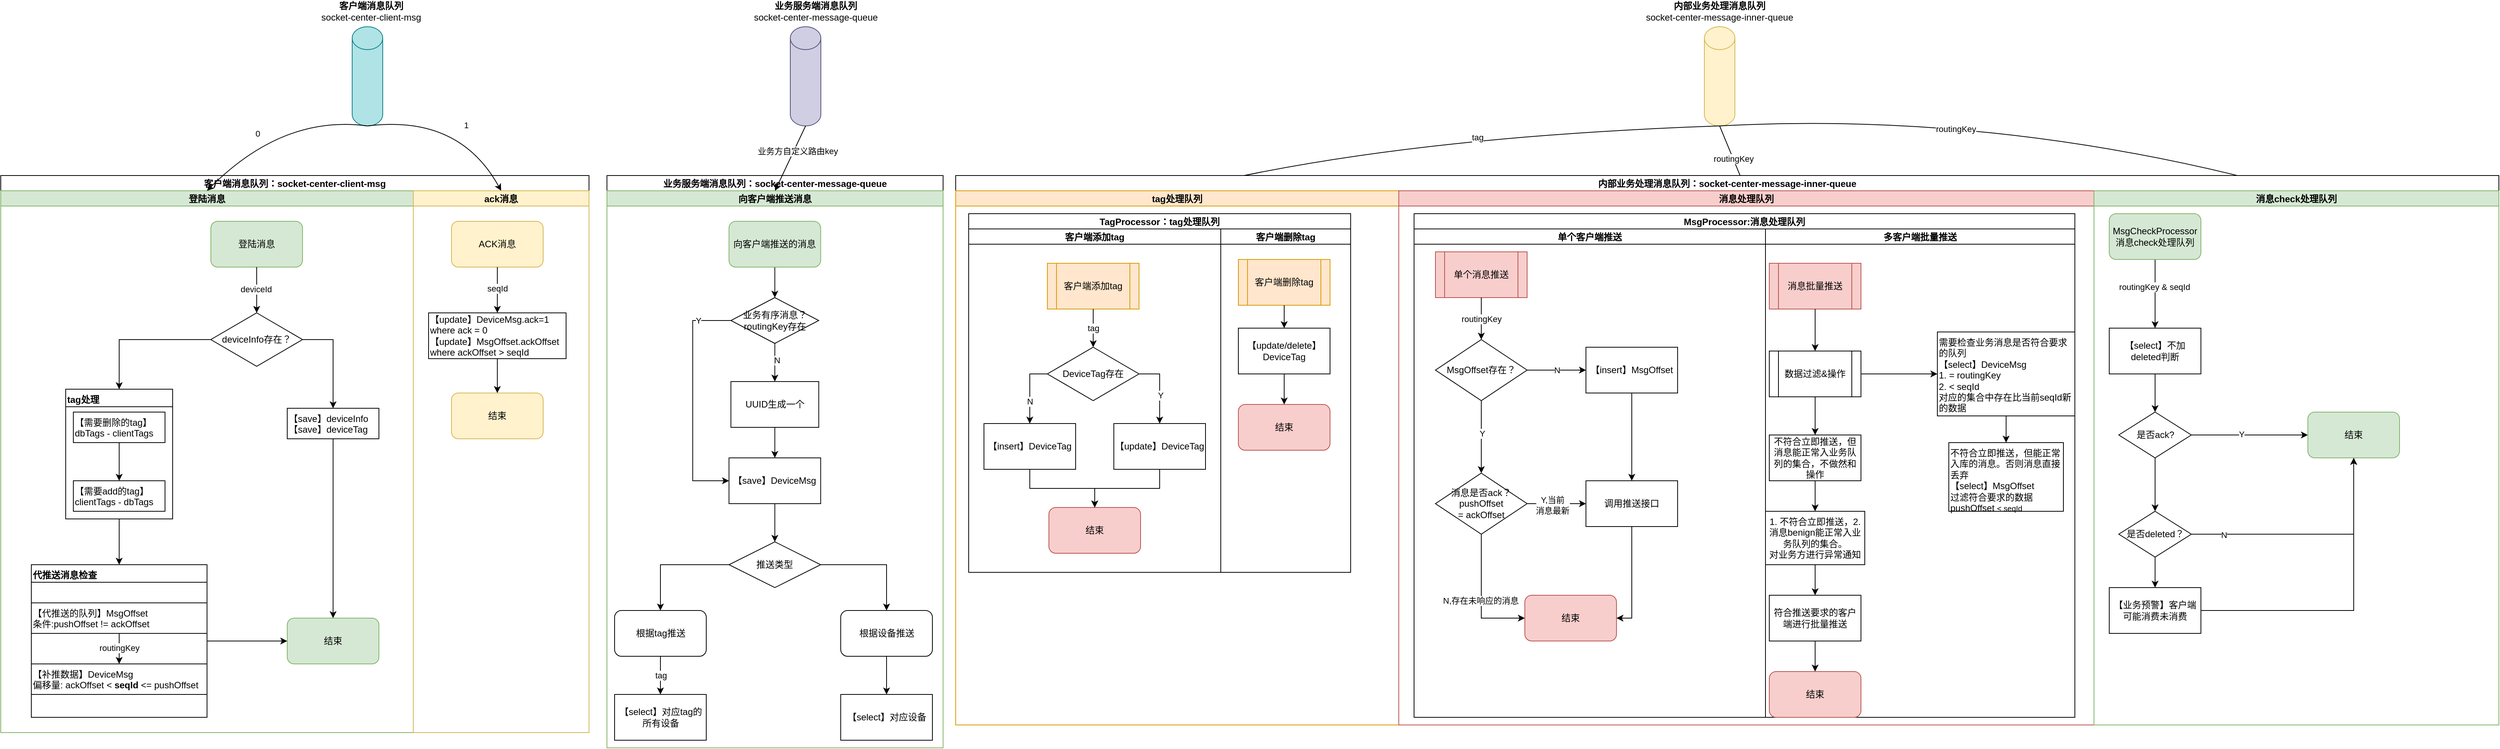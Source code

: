 <mxfile version="14.7.8" type="github">
  <diagram id="7w6xEFenMqmiEfSMvMpZ" name="第 1 页">
    <mxGraphModel dx="2404" dy="938" grid="1" gridSize="10" guides="1" tooltips="1" connect="1" arrows="1" fold="1" page="1" pageScale="1" pageWidth="827" pageHeight="1169" math="0" shadow="0">
      <root>
        <mxCell id="0" />
        <mxCell id="1" parent="0" />
        <mxCell id="EohFfbry857YQSvMEl9U-1" value="" style="shape=cylinder3;whiteSpace=wrap;html=1;boundedLbl=1;backgroundOutline=1;size=15;fillColor=#b0e3e6;strokeColor=#0e8088;" vertex="1" parent="1">
          <mxGeometry x="-360" y="60" width="40" height="130" as="geometry" />
        </mxCell>
        <mxCell id="EohFfbry857YQSvMEl9U-2" value="&lt;b&gt;客户端消息队列&lt;/b&gt;&lt;br&gt;socket-center-client-msg" style="text;html=1;strokeColor=none;fillColor=none;align=center;verticalAlign=middle;whiteSpace=wrap;rounded=0;" vertex="1" parent="1">
          <mxGeometry x="-410" y="30" width="150" height="20" as="geometry" />
        </mxCell>
        <mxCell id="EohFfbry857YQSvMEl9U-3" value="" style="shape=cylinder3;whiteSpace=wrap;html=1;boundedLbl=1;backgroundOutline=1;size=15;fillColor=#d0cee2;strokeColor=#56517e;" vertex="1" parent="1">
          <mxGeometry x="213.5" y="60" width="40" height="130" as="geometry" />
        </mxCell>
        <mxCell id="EohFfbry857YQSvMEl9U-4" value="&lt;b&gt;业务服务端消息队列&lt;/b&gt;&lt;br&gt;socket-center-message-queue" style="text;html=1;strokeColor=none;fillColor=none;align=center;verticalAlign=middle;whiteSpace=wrap;rounded=0;" vertex="1" parent="1">
          <mxGeometry x="163.5" y="30" width="166" height="20" as="geometry" />
        </mxCell>
        <mxCell id="EohFfbry857YQSvMEl9U-5" value="" style="shape=cylinder3;whiteSpace=wrap;html=1;boundedLbl=1;backgroundOutline=1;size=15;fillColor=#fff2cc;strokeColor=#d6b656;" vertex="1" parent="1">
          <mxGeometry x="1410" y="60" width="40" height="130" as="geometry" />
        </mxCell>
        <mxCell id="EohFfbry857YQSvMEl9U-6" value="&lt;b&gt;内部业务处理消息队列&lt;/b&gt;&lt;br&gt;socket-center-message-inner-queue" style="text;html=1;strokeColor=none;fillColor=none;align=center;verticalAlign=middle;whiteSpace=wrap;rounded=0;" vertex="1" parent="1">
          <mxGeometry x="1330" y="30" width="200" height="20" as="geometry" />
        </mxCell>
        <mxCell id="EohFfbry857YQSvMEl9U-13" value="客户端消息队列：socket-center-client-msg" style="swimlane;childLayout=stackLayout;resizeParent=1;resizeParentMax=0;startSize=20;" vertex="1" parent="1">
          <mxGeometry x="-820" y="255" width="770" height="730" as="geometry" />
        </mxCell>
        <mxCell id="EohFfbry857YQSvMEl9U-14" value="登陆消息" style="swimlane;startSize=20;fillColor=#d5e8d4;strokeColor=#82b366;" vertex="1" parent="EohFfbry857YQSvMEl9U-13">
          <mxGeometry y="20" width="540" height="710" as="geometry">
            <mxRectangle y="20" width="30" height="850" as="alternateBounds" />
          </mxGeometry>
        </mxCell>
        <mxCell id="EohFfbry857YQSvMEl9U-7" value="登陆消息" style="rounded=1;whiteSpace=wrap;html=1;fillColor=#d5e8d4;strokeColor=#82b366;" vertex="1" parent="EohFfbry857YQSvMEl9U-14">
          <mxGeometry x="275" y="40" width="120" height="60" as="geometry" />
        </mxCell>
        <mxCell id="EohFfbry857YQSvMEl9U-23" value="deviceInfo存在？" style="rhombus;whiteSpace=wrap;html=1;" vertex="1" parent="EohFfbry857YQSvMEl9U-14">
          <mxGeometry x="275" y="160" width="120" height="70" as="geometry" />
        </mxCell>
        <mxCell id="EohFfbry857YQSvMEl9U-24" style="edgeStyle=orthogonalEdgeStyle;rounded=0;orthogonalLoop=1;jettySize=auto;html=1;" edge="1" parent="EohFfbry857YQSvMEl9U-14" source="EohFfbry857YQSvMEl9U-7" target="EohFfbry857YQSvMEl9U-23">
          <mxGeometry relative="1" as="geometry" />
        </mxCell>
        <mxCell id="EohFfbry857YQSvMEl9U-25" value="deviceId" style="edgeLabel;html=1;align=center;verticalAlign=middle;resizable=0;points=[];" vertex="1" connectable="0" parent="EohFfbry857YQSvMEl9U-24">
          <mxGeometry x="-0.033" y="-1" relative="1" as="geometry">
            <mxPoint as="offset" />
          </mxGeometry>
        </mxCell>
        <mxCell id="EohFfbry857YQSvMEl9U-27" value="&lt;div style=&quot;&quot;&gt;&lt;span&gt;【save】deviceInfo&lt;/span&gt;&lt;/div&gt;&lt;span&gt;&lt;div style=&quot;&quot;&gt;&lt;span&gt;【save】deviceTag&lt;/span&gt;&lt;/div&gt;&lt;/span&gt;" style="rounded=0;whiteSpace=wrap;html=1;verticalAlign=top;align=left;" vertex="1" parent="EohFfbry857YQSvMEl9U-14">
          <mxGeometry x="375" y="285" width="120" height="40" as="geometry" />
        </mxCell>
        <mxCell id="EohFfbry857YQSvMEl9U-28" style="edgeStyle=orthogonalEdgeStyle;rounded=0;orthogonalLoop=1;jettySize=auto;html=1;exitX=1;exitY=0.5;exitDx=0;exitDy=0;" edge="1" parent="EohFfbry857YQSvMEl9U-14" source="EohFfbry857YQSvMEl9U-23" target="EohFfbry857YQSvMEl9U-27">
          <mxGeometry relative="1" as="geometry" />
        </mxCell>
        <mxCell id="EohFfbry857YQSvMEl9U-34" value="tag处理" style="swimlane;align=left;verticalAlign=top;" vertex="1" parent="EohFfbry857YQSvMEl9U-14">
          <mxGeometry x="85" y="260" width="140" height="170" as="geometry">
            <mxRectangle x="-980" y="640" width="70" height="23" as="alternateBounds" />
          </mxGeometry>
        </mxCell>
        <mxCell id="EohFfbry857YQSvMEl9U-29" value="【需要删除的tag】dbTags - clientTags" style="rounded=0;whiteSpace=wrap;html=1;align=left;verticalAlign=top;" vertex="1" parent="EohFfbry857YQSvMEl9U-34">
          <mxGeometry x="10" y="30" width="120" height="40" as="geometry" />
        </mxCell>
        <mxCell id="EohFfbry857YQSvMEl9U-30" value="【需要add的tag】clientTags - dbTags" style="rounded=0;whiteSpace=wrap;html=1;align=left;verticalAlign=top;" vertex="1" parent="EohFfbry857YQSvMEl9U-34">
          <mxGeometry x="10" y="120" width="120" height="40" as="geometry" />
        </mxCell>
        <mxCell id="EohFfbry857YQSvMEl9U-33" style="edgeStyle=orthogonalEdgeStyle;rounded=0;orthogonalLoop=1;jettySize=auto;html=1;" edge="1" parent="EohFfbry857YQSvMEl9U-34" source="EohFfbry857YQSvMEl9U-29" target="EohFfbry857YQSvMEl9U-30">
          <mxGeometry relative="1" as="geometry" />
        </mxCell>
        <mxCell id="EohFfbry857YQSvMEl9U-35" style="edgeStyle=orthogonalEdgeStyle;rounded=0;orthogonalLoop=1;jettySize=auto;html=1;entryX=0.5;entryY=0;entryDx=0;entryDy=0;exitX=0;exitY=0.5;exitDx=0;exitDy=0;" edge="1" parent="EohFfbry857YQSvMEl9U-14" source="EohFfbry857YQSvMEl9U-23" target="EohFfbry857YQSvMEl9U-34">
          <mxGeometry relative="1" as="geometry" />
        </mxCell>
        <mxCell id="EohFfbry857YQSvMEl9U-36" value="代推送消息检查" style="swimlane;align=left;verticalAlign=top;" vertex="1" parent="EohFfbry857YQSvMEl9U-14">
          <mxGeometry x="40" y="490" width="230" height="200" as="geometry" />
        </mxCell>
        <mxCell id="EohFfbry857YQSvMEl9U-39" style="edgeStyle=orthogonalEdgeStyle;rounded=0;orthogonalLoop=1;jettySize=auto;html=1;" edge="1" parent="EohFfbry857YQSvMEl9U-36" source="EohFfbry857YQSvMEl9U-37" target="EohFfbry857YQSvMEl9U-38">
          <mxGeometry relative="1" as="geometry" />
        </mxCell>
        <mxCell id="EohFfbry857YQSvMEl9U-45" value="routingKey" style="edgeLabel;html=1;align=center;verticalAlign=middle;resizable=0;points=[];" vertex="1" connectable="0" parent="EohFfbry857YQSvMEl9U-39">
          <mxGeometry x="-0.05" relative="1" as="geometry">
            <mxPoint as="offset" />
          </mxGeometry>
        </mxCell>
        <mxCell id="EohFfbry857YQSvMEl9U-37" value="【代推送的队列】MsgOffset&lt;br&gt;条件:pushOffset !=&amp;nbsp;ackOffset" style="rounded=0;whiteSpace=wrap;html=1;align=left;verticalAlign=top;" vertex="1" parent="EohFfbry857YQSvMEl9U-36">
          <mxGeometry y="50" width="230" height="40" as="geometry" />
        </mxCell>
        <mxCell id="EohFfbry857YQSvMEl9U-38" value="【补推数据】DeviceMsg&lt;br&gt;偏移量: ackOffset &amp;lt; &lt;b&gt;seqId&lt;/b&gt; &amp;lt;= pushOffset" style="rounded=0;whiteSpace=wrap;html=1;align=left;verticalAlign=top;" vertex="1" parent="EohFfbry857YQSvMEl9U-36">
          <mxGeometry y="130" width="230" height="40" as="geometry" />
        </mxCell>
        <mxCell id="EohFfbry857YQSvMEl9U-47" style="edgeStyle=orthogonalEdgeStyle;rounded=0;orthogonalLoop=1;jettySize=auto;html=1;" edge="1" parent="EohFfbry857YQSvMEl9U-14" source="EohFfbry857YQSvMEl9U-34" target="EohFfbry857YQSvMEl9U-36">
          <mxGeometry relative="1" as="geometry" />
        </mxCell>
        <mxCell id="EohFfbry857YQSvMEl9U-41" value="结束" style="rounded=1;whiteSpace=wrap;html=1;align=center;verticalAlign=middle;fillColor=#d5e8d4;strokeColor=#82b366;" vertex="1" parent="EohFfbry857YQSvMEl9U-14">
          <mxGeometry x="375" y="560" width="120" height="60" as="geometry" />
        </mxCell>
        <mxCell id="EohFfbry857YQSvMEl9U-42" style="edgeStyle=orthogonalEdgeStyle;rounded=0;orthogonalLoop=1;jettySize=auto;html=1;entryX=0;entryY=0.5;entryDx=0;entryDy=0;" edge="1" parent="EohFfbry857YQSvMEl9U-14" source="EohFfbry857YQSvMEl9U-36" target="EohFfbry857YQSvMEl9U-41">
          <mxGeometry relative="1" as="geometry" />
        </mxCell>
        <mxCell id="EohFfbry857YQSvMEl9U-43" style="edgeStyle=orthogonalEdgeStyle;rounded=0;orthogonalLoop=1;jettySize=auto;html=1;" edge="1" parent="EohFfbry857YQSvMEl9U-14" source="EohFfbry857YQSvMEl9U-27" target="EohFfbry857YQSvMEl9U-41">
          <mxGeometry relative="1" as="geometry" />
        </mxCell>
        <mxCell id="EohFfbry857YQSvMEl9U-15" value="ack消息" style="swimlane;startSize=20;fillColor=#fff2cc;strokeColor=#d6b656;" vertex="1" parent="EohFfbry857YQSvMEl9U-13">
          <mxGeometry x="540" y="20" width="230" height="710" as="geometry">
            <mxRectangle x="540" y="20" width="30" height="850" as="alternateBounds" />
          </mxGeometry>
        </mxCell>
        <mxCell id="EohFfbry857YQSvMEl9U-8" value="ACK消息" style="rounded=1;whiteSpace=wrap;html=1;fillColor=#fff2cc;strokeColor=#d6b656;" vertex="1" parent="EohFfbry857YQSvMEl9U-15">
          <mxGeometry x="50" y="40" width="120" height="60" as="geometry" />
        </mxCell>
        <mxCell id="EohFfbry857YQSvMEl9U-48" value="【update】DeviceMsg.ack=1 where ack = 0&lt;br&gt;【update】MsgOffset.ackOffset where ackOffset &amp;gt; seqId" style="rounded=0;whiteSpace=wrap;html=1;align=left;verticalAlign=middle;" vertex="1" parent="EohFfbry857YQSvMEl9U-15">
          <mxGeometry x="20" y="160" width="180" height="60" as="geometry" />
        </mxCell>
        <mxCell id="EohFfbry857YQSvMEl9U-49" style="edgeStyle=orthogonalEdgeStyle;rounded=0;orthogonalLoop=1;jettySize=auto;html=1;" edge="1" parent="EohFfbry857YQSvMEl9U-15" source="EohFfbry857YQSvMEl9U-8" target="EohFfbry857YQSvMEl9U-48">
          <mxGeometry relative="1" as="geometry" />
        </mxCell>
        <mxCell id="EohFfbry857YQSvMEl9U-50" value="seqId" style="edgeLabel;html=1;align=center;verticalAlign=middle;resizable=0;points=[];" vertex="1" connectable="0" parent="EohFfbry857YQSvMEl9U-49">
          <mxGeometry x="-0.067" relative="1" as="geometry">
            <mxPoint as="offset" />
          </mxGeometry>
        </mxCell>
        <mxCell id="EohFfbry857YQSvMEl9U-51" value="结束" style="rounded=1;whiteSpace=wrap;html=1;align=center;verticalAlign=middle;fillColor=#fff2cc;strokeColor=#d6b656;" vertex="1" parent="EohFfbry857YQSvMEl9U-15">
          <mxGeometry x="50" y="265" width="120" height="60" as="geometry" />
        </mxCell>
        <mxCell id="EohFfbry857YQSvMEl9U-52" style="edgeStyle=orthogonalEdgeStyle;rounded=0;orthogonalLoop=1;jettySize=auto;html=1;" edge="1" parent="EohFfbry857YQSvMEl9U-15" source="EohFfbry857YQSvMEl9U-48" target="EohFfbry857YQSvMEl9U-51">
          <mxGeometry relative="1" as="geometry" />
        </mxCell>
        <mxCell id="EohFfbry857YQSvMEl9U-18" value="" style="curved=1;endArrow=classic;html=1;exitX=0.5;exitY=1;exitDx=0;exitDy=0;exitPerimeter=0;entryX=0.5;entryY=0;entryDx=0;entryDy=0;" edge="1" parent="1" source="EohFfbry857YQSvMEl9U-1" target="EohFfbry857YQSvMEl9U-14">
          <mxGeometry width="50" height="50" relative="1" as="geometry">
            <mxPoint x="-465" y="175" as="sourcePoint" />
            <mxPoint x="-425" y="185" as="targetPoint" />
            <Array as="points">
              <mxPoint x="-450" y="175" />
            </Array>
          </mxGeometry>
        </mxCell>
        <mxCell id="EohFfbry857YQSvMEl9U-20" value="0" style="edgeLabel;html=1;align=center;verticalAlign=middle;resizable=0;points=[];" vertex="1" connectable="0" parent="EohFfbry857YQSvMEl9U-18">
          <mxGeometry x="0.207" y="-7" relative="1" as="geometry">
            <mxPoint as="offset" />
          </mxGeometry>
        </mxCell>
        <mxCell id="EohFfbry857YQSvMEl9U-19" value="" style="curved=1;endArrow=classic;html=1;exitX=0.5;exitY=1;exitDx=0;exitDy=0;exitPerimeter=0;entryX=0.5;entryY=0;entryDx=0;entryDy=0;" edge="1" parent="1" source="EohFfbry857YQSvMEl9U-1" target="EohFfbry857YQSvMEl9U-15">
          <mxGeometry width="50" height="50" relative="1" as="geometry">
            <mxPoint x="-130" y="115" as="sourcePoint" />
            <mxPoint x="-135" y="175" as="targetPoint" />
            <Array as="points">
              <mxPoint x="-220" y="175" />
            </Array>
          </mxGeometry>
        </mxCell>
        <mxCell id="EohFfbry857YQSvMEl9U-21" value="1" style="edgeLabel;html=1;align=center;verticalAlign=middle;resizable=0;points=[];" vertex="1" connectable="0" parent="EohFfbry857YQSvMEl9U-19">
          <mxGeometry x="0.169" y="1" relative="1" as="geometry">
            <mxPoint as="offset" />
          </mxGeometry>
        </mxCell>
        <mxCell id="EohFfbry857YQSvMEl9U-60" value="业务服务端消息队列：socket-center-message-queue" style="swimlane;childLayout=stackLayout;resizeParent=1;resizeParentMax=0;startSize=20;align=center;verticalAlign=middle;" vertex="1" parent="1">
          <mxGeometry x="-26.5" y="255" width="440" height="750" as="geometry" />
        </mxCell>
        <mxCell id="EohFfbry857YQSvMEl9U-61" value="向客户端推送消息" style="swimlane;startSize=20;fillColor=#d5e8d4;strokeColor=#82b366;" vertex="1" parent="EohFfbry857YQSvMEl9U-60">
          <mxGeometry y="20" width="440" height="730" as="geometry">
            <mxRectangle y="20" width="30" height="460" as="alternateBounds" />
          </mxGeometry>
        </mxCell>
        <mxCell id="EohFfbry857YQSvMEl9U-67" style="edgeStyle=orthogonalEdgeStyle;rounded=0;orthogonalLoop=1;jettySize=auto;html=1;" edge="1" parent="EohFfbry857YQSvMEl9U-61" source="EohFfbry857YQSvMEl9U-9" target="EohFfbry857YQSvMEl9U-66">
          <mxGeometry relative="1" as="geometry" />
        </mxCell>
        <mxCell id="EohFfbry857YQSvMEl9U-9" value="向客户端推送的消息" style="rounded=1;whiteSpace=wrap;html=1;fillColor=#d5e8d4;strokeColor=#82b366;" vertex="1" parent="EohFfbry857YQSvMEl9U-61">
          <mxGeometry x="159.75" y="40" width="120" height="60" as="geometry" />
        </mxCell>
        <mxCell id="EohFfbry857YQSvMEl9U-142" style="edgeStyle=orthogonalEdgeStyle;rounded=0;orthogonalLoop=1;jettySize=auto;html=1;" edge="1" parent="EohFfbry857YQSvMEl9U-61" source="EohFfbry857YQSvMEl9U-66" target="EohFfbry857YQSvMEl9U-72">
          <mxGeometry relative="1" as="geometry" />
        </mxCell>
        <mxCell id="EohFfbry857YQSvMEl9U-143" value="N" style="edgeLabel;html=1;align=center;verticalAlign=middle;resizable=0;points=[];" vertex="1" connectable="0" parent="EohFfbry857YQSvMEl9U-142">
          <mxGeometry x="-0.111" y="2" relative="1" as="geometry">
            <mxPoint as="offset" />
          </mxGeometry>
        </mxCell>
        <mxCell id="EohFfbry857YQSvMEl9U-66" value="业务有序消息？&lt;br&gt;routingKey存在" style="rhombus;whiteSpace=wrap;html=1;align=center;verticalAlign=middle;" vertex="1" parent="EohFfbry857YQSvMEl9U-61">
          <mxGeometry x="162.25" y="140" width="115" height="60" as="geometry" />
        </mxCell>
        <mxCell id="EohFfbry857YQSvMEl9U-76" style="edgeStyle=orthogonalEdgeStyle;rounded=0;orthogonalLoop=1;jettySize=auto;html=1;entryX=0.5;entryY=0;entryDx=0;entryDy=0;" edge="1" parent="EohFfbry857YQSvMEl9U-61" source="EohFfbry857YQSvMEl9U-72" target="EohFfbry857YQSvMEl9U-75">
          <mxGeometry relative="1" as="geometry" />
        </mxCell>
        <mxCell id="EohFfbry857YQSvMEl9U-72" value="UUID生成一个" style="rounded=0;whiteSpace=wrap;html=1;align=center;verticalAlign=middle;" vertex="1" parent="EohFfbry857YQSvMEl9U-61">
          <mxGeometry x="162.25" y="250" width="115" height="60" as="geometry" />
        </mxCell>
        <mxCell id="EohFfbry857YQSvMEl9U-75" value="【save】DeviceMsg" style="rounded=0;whiteSpace=wrap;html=1;align=center;verticalAlign=middle;" vertex="1" parent="EohFfbry857YQSvMEl9U-61">
          <mxGeometry x="159.75" y="350" width="120" height="60" as="geometry" />
        </mxCell>
        <mxCell id="EohFfbry857YQSvMEl9U-190" style="edgeStyle=orthogonalEdgeStyle;rounded=0;orthogonalLoop=1;jettySize=auto;html=1;" edge="1" parent="EohFfbry857YQSvMEl9U-61" source="EohFfbry857YQSvMEl9U-140" target="EohFfbry857YQSvMEl9U-144">
          <mxGeometry relative="1" as="geometry" />
        </mxCell>
        <mxCell id="EohFfbry857YQSvMEl9U-191" style="edgeStyle=orthogonalEdgeStyle;rounded=0;orthogonalLoop=1;jettySize=auto;html=1;" edge="1" parent="EohFfbry857YQSvMEl9U-61" source="EohFfbry857YQSvMEl9U-140" target="EohFfbry857YQSvMEl9U-145">
          <mxGeometry relative="1" as="geometry" />
        </mxCell>
        <mxCell id="EohFfbry857YQSvMEl9U-140" value="推送类型" style="rhombus;whiteSpace=wrap;html=1;rounded=0;" vertex="1" parent="EohFfbry857YQSvMEl9U-61">
          <mxGeometry x="159.75" y="460" width="120" height="60" as="geometry" />
        </mxCell>
        <mxCell id="EohFfbry857YQSvMEl9U-141" value="" style="edgeStyle=orthogonalEdgeStyle;rounded=0;orthogonalLoop=1;jettySize=auto;html=1;" edge="1" parent="EohFfbry857YQSvMEl9U-61" source="EohFfbry857YQSvMEl9U-75" target="EohFfbry857YQSvMEl9U-140">
          <mxGeometry relative="1" as="geometry" />
        </mxCell>
        <mxCell id="EohFfbry857YQSvMEl9U-77" style="edgeStyle=orthogonalEdgeStyle;rounded=0;orthogonalLoop=1;jettySize=auto;html=1;exitX=0;exitY=0.5;exitDx=0;exitDy=0;entryX=0;entryY=0.5;entryDx=0;entryDy=0;" edge="1" parent="EohFfbry857YQSvMEl9U-61" source="EohFfbry857YQSvMEl9U-66" target="EohFfbry857YQSvMEl9U-75">
          <mxGeometry relative="1" as="geometry">
            <mxPoint x="152.25" y="270" as="targetPoint" />
            <Array as="points">
              <mxPoint x="112.25" y="170" />
              <mxPoint x="112.25" y="380" />
            </Array>
          </mxGeometry>
        </mxCell>
        <mxCell id="EohFfbry857YQSvMEl9U-78" value="Y" style="edgeLabel;html=1;align=center;verticalAlign=middle;resizable=0;points=[];" vertex="1" connectable="0" parent="EohFfbry857YQSvMEl9U-77">
          <mxGeometry x="-0.718" relative="1" as="geometry">
            <mxPoint as="offset" />
          </mxGeometry>
        </mxCell>
        <mxCell id="EohFfbry857YQSvMEl9U-157" value="tag" style="edgeStyle=orthogonalEdgeStyle;rounded=0;orthogonalLoop=1;jettySize=auto;html=1;" edge="1" parent="EohFfbry857YQSvMEl9U-61" source="EohFfbry857YQSvMEl9U-144" target="EohFfbry857YQSvMEl9U-156">
          <mxGeometry relative="1" as="geometry" />
        </mxCell>
        <mxCell id="EohFfbry857YQSvMEl9U-144" value="根据tag推送" style="rounded=1;whiteSpace=wrap;html=1;align=center;verticalAlign=middle;" vertex="1" parent="EohFfbry857YQSvMEl9U-61">
          <mxGeometry x="10" y="550" width="120" height="60" as="geometry" />
        </mxCell>
        <mxCell id="EohFfbry857YQSvMEl9U-159" style="edgeStyle=orthogonalEdgeStyle;rounded=0;orthogonalLoop=1;jettySize=auto;html=1;" edge="1" parent="EohFfbry857YQSvMEl9U-61" source="EohFfbry857YQSvMEl9U-145" target="EohFfbry857YQSvMEl9U-158">
          <mxGeometry relative="1" as="geometry" />
        </mxCell>
        <mxCell id="EohFfbry857YQSvMEl9U-145" value="根据设备推送" style="rounded=1;whiteSpace=wrap;html=1;align=center;verticalAlign=middle;" vertex="1" parent="EohFfbry857YQSvMEl9U-61">
          <mxGeometry x="306" y="550" width="120" height="60" as="geometry" />
        </mxCell>
        <mxCell id="EohFfbry857YQSvMEl9U-156" value="【select】对应tag的所有设备" style="rounded=0;whiteSpace=wrap;html=1;align=center;verticalAlign=middle;" vertex="1" parent="EohFfbry857YQSvMEl9U-61">
          <mxGeometry x="10" y="660" width="120" height="60" as="geometry" />
        </mxCell>
        <mxCell id="EohFfbry857YQSvMEl9U-158" value="【select】对应设备" style="rounded=0;whiteSpace=wrap;html=1;align=center;verticalAlign=middle;" vertex="1" parent="EohFfbry857YQSvMEl9U-61">
          <mxGeometry x="306" y="660" width="120" height="60" as="geometry" />
        </mxCell>
        <mxCell id="EohFfbry857YQSvMEl9U-79" value="" style="curved=1;endArrow=classic;html=1;exitX=0.5;exitY=1;exitDx=0;exitDy=0;exitPerimeter=0;entryX=0.5;entryY=0;entryDx=0;entryDy=0;" edge="1" parent="1" source="EohFfbry857YQSvMEl9U-3" target="EohFfbry857YQSvMEl9U-61">
          <mxGeometry width="50" height="50" relative="1" as="geometry">
            <mxPoint x="193.5" y="215" as="sourcePoint" />
            <mxPoint x="93.5" y="315" as="targetPoint" />
            <Array as="points" />
          </mxGeometry>
        </mxCell>
        <mxCell id="EohFfbry857YQSvMEl9U-215" value="业务方自定义路由key" style="edgeLabel;html=1;align=center;verticalAlign=middle;resizable=0;points=[];" vertex="1" connectable="0" parent="EohFfbry857YQSvMEl9U-79">
          <mxGeometry x="-0.268" y="4" relative="1" as="geometry">
            <mxPoint as="offset" />
          </mxGeometry>
        </mxCell>
        <mxCell id="EohFfbry857YQSvMEl9U-209" value="" style="curved=1;endArrow=classic;html=1;exitX=0.5;exitY=1;exitDx=0;exitDy=0;exitPerimeter=0;entryX=0.5;entryY=0;entryDx=0;entryDy=0;" edge="1" parent="1" source="EohFfbry857YQSvMEl9U-5" target="EohFfbry857YQSvMEl9U-81">
          <mxGeometry width="50" height="50" relative="1" as="geometry">
            <mxPoint x="1050" y="385" as="sourcePoint" />
            <mxPoint x="930" y="405" as="targetPoint" />
            <Array as="points">
              <mxPoint x="1000" y="205" />
            </Array>
          </mxGeometry>
        </mxCell>
        <mxCell id="EohFfbry857YQSvMEl9U-235" value="tag" style="edgeLabel;html=1;align=center;verticalAlign=middle;resizable=0;points=[];" vertex="1" connectable="0" parent="EohFfbry857YQSvMEl9U-209">
          <mxGeometry x="-0.115" y="4" relative="1" as="geometry">
            <mxPoint as="offset" />
          </mxGeometry>
        </mxCell>
        <mxCell id="EohFfbry857YQSvMEl9U-211" value="&lt;span style=&quot;font-size: 11px&quot;&gt;routingKey&lt;/span&gt;" style="curved=1;endArrow=classic;html=1;entryX=0.5;entryY=0;entryDx=0;entryDy=0;exitX=0.5;exitY=1;exitDx=0;exitDy=0;exitPerimeter=0;" edge="1" parent="1" source="EohFfbry857YQSvMEl9U-5" target="EohFfbry857YQSvMEl9U-82">
          <mxGeometry width="50" height="50" relative="1" as="geometry">
            <mxPoint x="1530" y="315" as="sourcePoint" />
            <mxPoint x="1630" y="395" as="targetPoint" />
            <Array as="points" />
          </mxGeometry>
        </mxCell>
        <mxCell id="EohFfbry857YQSvMEl9U-213" value="" style="curved=1;endArrow=classic;html=1;exitX=0.5;exitY=1;exitDx=0;exitDy=0;exitPerimeter=0;entryX=0.5;entryY=0;entryDx=0;entryDy=0;" edge="1" parent="1" source="EohFfbry857YQSvMEl9U-5" target="EohFfbry857YQSvMEl9U-83">
          <mxGeometry width="50" height="50" relative="1" as="geometry">
            <mxPoint x="1540" y="325" as="sourcePoint" />
            <mxPoint x="2470" y="355" as="targetPoint" />
            <Array as="points">
              <mxPoint x="1800" y="170" />
            </Array>
          </mxGeometry>
        </mxCell>
        <mxCell id="EohFfbry857YQSvMEl9U-214" value="routingKey" style="edgeLabel;html=1;align=center;verticalAlign=middle;resizable=0;points=[];" vertex="1" connectable="0" parent="EohFfbry857YQSvMEl9U-213">
          <mxGeometry x="-0.2" y="-20" relative="1" as="geometry">
            <mxPoint as="offset" />
          </mxGeometry>
        </mxCell>
        <mxCell id="EohFfbry857YQSvMEl9U-80" value="内部业务处理消息队列：socket-center-message-inner-queue" style="swimlane;childLayout=stackLayout;resizeParent=1;resizeParentMax=0;startSize=20;align=center;verticalAlign=middle;" vertex="1" parent="1">
          <mxGeometry x="430" y="255" width="2020" height="720" as="geometry" />
        </mxCell>
        <mxCell id="EohFfbry857YQSvMEl9U-81" value="tag处理队列" style="swimlane;startSize=20;fillColor=#ffe6cc;strokeColor=#d79b00;" vertex="1" parent="EohFfbry857YQSvMEl9U-80">
          <mxGeometry y="20" width="580" height="700" as="geometry">
            <mxRectangle y="20" width="30" height="460" as="alternateBounds" />
          </mxGeometry>
        </mxCell>
        <mxCell id="EohFfbry857YQSvMEl9U-216" value="TagProcessor：tag处理队列" style="swimlane;childLayout=stackLayout;resizeParent=1;resizeParentMax=0;startSize=20;align=center;verticalAlign=middle;" vertex="1" parent="EohFfbry857YQSvMEl9U-81">
          <mxGeometry x="17" y="30" width="500" height="470" as="geometry" />
        </mxCell>
        <mxCell id="EohFfbry857YQSvMEl9U-217" value="客户端添加tag" style="swimlane;startSize=20;" vertex="1" parent="EohFfbry857YQSvMEl9U-216">
          <mxGeometry y="20" width="330" height="450" as="geometry" />
        </mxCell>
        <mxCell id="EohFfbry857YQSvMEl9U-164" value="&lt;span&gt;客户端添加tag&lt;/span&gt;" style="shape=process;whiteSpace=wrap;html=1;backgroundOutline=1;align=center;verticalAlign=middle;fillColor=#ffe6cc;strokeColor=#d79b00;" vertex="1" parent="EohFfbry857YQSvMEl9U-217">
          <mxGeometry x="103" y="45" width="120" height="60" as="geometry" />
        </mxCell>
        <mxCell id="EohFfbry857YQSvMEl9U-220" style="edgeStyle=orthogonalEdgeStyle;rounded=0;orthogonalLoop=1;jettySize=auto;html=1;entryX=0.5;entryY=0;entryDx=0;entryDy=0;exitX=0;exitY=0.5;exitDx=0;exitDy=0;" edge="1" parent="EohFfbry857YQSvMEl9U-217" source="EohFfbry857YQSvMEl9U-94" target="EohFfbry857YQSvMEl9U-97">
          <mxGeometry relative="1" as="geometry" />
        </mxCell>
        <mxCell id="EohFfbry857YQSvMEl9U-222" value="N" style="edgeLabel;html=1;align=center;verticalAlign=middle;resizable=0;points=[];" vertex="1" connectable="0" parent="EohFfbry857YQSvMEl9U-220">
          <mxGeometry x="0.341" relative="1" as="geometry">
            <mxPoint as="offset" />
          </mxGeometry>
        </mxCell>
        <mxCell id="EohFfbry857YQSvMEl9U-221" style="edgeStyle=orthogonalEdgeStyle;rounded=0;orthogonalLoop=1;jettySize=auto;html=1;exitX=1;exitY=0.5;exitDx=0;exitDy=0;" edge="1" parent="EohFfbry857YQSvMEl9U-217" source="EohFfbry857YQSvMEl9U-94" target="EohFfbry857YQSvMEl9U-99">
          <mxGeometry relative="1" as="geometry" />
        </mxCell>
        <mxCell id="EohFfbry857YQSvMEl9U-223" value="Y" style="edgeLabel;html=1;align=center;verticalAlign=middle;resizable=0;points=[];" vertex="1" connectable="0" parent="EohFfbry857YQSvMEl9U-221">
          <mxGeometry x="0.196" y="1" relative="1" as="geometry">
            <mxPoint as="offset" />
          </mxGeometry>
        </mxCell>
        <mxCell id="EohFfbry857YQSvMEl9U-94" value="DeviceTag存在" style="rhombus;whiteSpace=wrap;html=1;align=center;verticalAlign=middle;" vertex="1" parent="EohFfbry857YQSvMEl9U-217">
          <mxGeometry x="103" y="155" width="120" height="70" as="geometry" />
        </mxCell>
        <mxCell id="EohFfbry857YQSvMEl9U-167" value="tag" style="edgeStyle=orthogonalEdgeStyle;rounded=0;orthogonalLoop=1;jettySize=auto;html=1;" edge="1" parent="EohFfbry857YQSvMEl9U-217" source="EohFfbry857YQSvMEl9U-164" target="EohFfbry857YQSvMEl9U-94">
          <mxGeometry relative="1" as="geometry" />
        </mxCell>
        <mxCell id="EohFfbry857YQSvMEl9U-97" value="【insert】DeviceTag" style="rounded=0;whiteSpace=wrap;html=1;align=center;verticalAlign=middle;" vertex="1" parent="EohFfbry857YQSvMEl9U-217">
          <mxGeometry x="20" y="255" width="120" height="60" as="geometry" />
        </mxCell>
        <mxCell id="EohFfbry857YQSvMEl9U-99" value="【update】DeviceTag" style="rounded=0;whiteSpace=wrap;html=1;align=center;verticalAlign=middle;" vertex="1" parent="EohFfbry857YQSvMEl9U-217">
          <mxGeometry x="190" y="255" width="120" height="60" as="geometry" />
        </mxCell>
        <mxCell id="EohFfbry857YQSvMEl9U-116" value="结束" style="rounded=1;whiteSpace=wrap;html=1;align=center;verticalAlign=middle;fillColor=#f8cecc;strokeColor=#b85450;" vertex="1" parent="EohFfbry857YQSvMEl9U-217">
          <mxGeometry x="105" y="365" width="120" height="60" as="geometry" />
        </mxCell>
        <mxCell id="EohFfbry857YQSvMEl9U-117" style="edgeStyle=orthogonalEdgeStyle;rounded=0;orthogonalLoop=1;jettySize=auto;html=1;entryX=0.5;entryY=0;entryDx=0;entryDy=0;" edge="1" parent="EohFfbry857YQSvMEl9U-217" source="EohFfbry857YQSvMEl9U-99" target="EohFfbry857YQSvMEl9U-116">
          <mxGeometry relative="1" as="geometry" />
        </mxCell>
        <mxCell id="EohFfbry857YQSvMEl9U-122" style="edgeStyle=orthogonalEdgeStyle;rounded=0;orthogonalLoop=1;jettySize=auto;html=1;entryX=0.5;entryY=0;entryDx=0;entryDy=0;" edge="1" parent="EohFfbry857YQSvMEl9U-217" source="EohFfbry857YQSvMEl9U-97" target="EohFfbry857YQSvMEl9U-116">
          <mxGeometry relative="1" as="geometry" />
        </mxCell>
        <mxCell id="EohFfbry857YQSvMEl9U-218" value="客户端删除tag" style="swimlane;startSize=20;" vertex="1" parent="EohFfbry857YQSvMEl9U-216">
          <mxGeometry x="330" y="20" width="170" height="450" as="geometry" />
        </mxCell>
        <mxCell id="EohFfbry857YQSvMEl9U-89" value="【update/delete】DeviceTag" style="rounded=0;whiteSpace=wrap;html=1;align=center;verticalAlign=middle;" vertex="1" parent="EohFfbry857YQSvMEl9U-218">
          <mxGeometry x="23" y="130" width="120" height="60" as="geometry" />
        </mxCell>
        <mxCell id="EohFfbry857YQSvMEl9U-90" value="结束" style="rounded=1;whiteSpace=wrap;html=1;align=center;verticalAlign=middle;fillColor=#f8cecc;strokeColor=#b85450;" vertex="1" parent="EohFfbry857YQSvMEl9U-218">
          <mxGeometry x="23" y="230" width="120" height="60" as="geometry" />
        </mxCell>
        <mxCell id="EohFfbry857YQSvMEl9U-92" style="edgeStyle=orthogonalEdgeStyle;rounded=0;orthogonalLoop=1;jettySize=auto;html=1;" edge="1" parent="EohFfbry857YQSvMEl9U-218" source="EohFfbry857YQSvMEl9U-89" target="EohFfbry857YQSvMEl9U-90">
          <mxGeometry relative="1" as="geometry" />
        </mxCell>
        <mxCell id="EohFfbry857YQSvMEl9U-168" value="客户端删除tag" style="shape=process;whiteSpace=wrap;html=1;backgroundOutline=1;align=center;verticalAlign=middle;fillColor=#ffe6cc;strokeColor=#d79b00;" vertex="1" parent="EohFfbry857YQSvMEl9U-218">
          <mxGeometry x="23" y="40" width="120" height="60" as="geometry" />
        </mxCell>
        <mxCell id="EohFfbry857YQSvMEl9U-170" style="edgeStyle=orthogonalEdgeStyle;rounded=0;orthogonalLoop=1;jettySize=auto;html=1;entryX=0.5;entryY=0;entryDx=0;entryDy=0;" edge="1" parent="EohFfbry857YQSvMEl9U-218" source="EohFfbry857YQSvMEl9U-168" target="EohFfbry857YQSvMEl9U-89">
          <mxGeometry relative="1" as="geometry" />
        </mxCell>
        <mxCell id="EohFfbry857YQSvMEl9U-82" value="消息处理队列" style="swimlane;startSize=20;fillColor=#f8cecc;strokeColor=#b85450;" vertex="1" parent="EohFfbry857YQSvMEl9U-80">
          <mxGeometry x="580" y="20" width="910" height="700" as="geometry">
            <mxRectangle x="580" y="20" width="30" height="1249" as="alternateBounds" />
          </mxGeometry>
        </mxCell>
        <mxCell id="EohFfbry857YQSvMEl9U-224" value="MsgProcessor:消息处理队列" style="swimlane;childLayout=stackLayout;resizeParent=1;resizeParentMax=0;startSize=20;align=center;verticalAlign=middle;" vertex="1" parent="EohFfbry857YQSvMEl9U-82">
          <mxGeometry x="20" y="30" width="865" height="660" as="geometry" />
        </mxCell>
        <mxCell id="EohFfbry857YQSvMEl9U-225" value="单个客户端推送" style="swimlane;startSize=20;" vertex="1" parent="EohFfbry857YQSvMEl9U-224">
          <mxGeometry y="20" width="460" height="640" as="geometry">
            <mxRectangle y="20" width="30" height="640" as="alternateBounds" />
          </mxGeometry>
        </mxCell>
        <mxCell id="EohFfbry857YQSvMEl9U-160" value="&lt;span&gt;单个消息推送&lt;/span&gt;" style="shape=process;whiteSpace=wrap;html=1;backgroundOutline=1;align=center;verticalAlign=middle;fillColor=#f8cecc;strokeColor=#b85450;" vertex="1" parent="EohFfbry857YQSvMEl9U-225">
          <mxGeometry x="28" y="30" width="120" height="60" as="geometry" />
        </mxCell>
        <mxCell id="EohFfbry857YQSvMEl9U-231" value="N" style="edgeStyle=orthogonalEdgeStyle;rounded=0;orthogonalLoop=1;jettySize=auto;html=1;entryX=0;entryY=0.5;entryDx=0;entryDy=0;" edge="1" parent="EohFfbry857YQSvMEl9U-225" source="EohFfbry857YQSvMEl9U-125" target="EohFfbry857YQSvMEl9U-127">
          <mxGeometry relative="1" as="geometry" />
        </mxCell>
        <mxCell id="EohFfbry857YQSvMEl9U-125" value="&lt;span&gt;MsgOffset存在？&lt;/span&gt;" style="rhombus;whiteSpace=wrap;html=1;align=center;verticalAlign=middle;" vertex="1" parent="EohFfbry857YQSvMEl9U-225">
          <mxGeometry x="28" y="145" width="120" height="80" as="geometry" />
        </mxCell>
        <mxCell id="EohFfbry857YQSvMEl9U-163" value="routingKey" style="edgeStyle=orthogonalEdgeStyle;rounded=0;orthogonalLoop=1;jettySize=auto;html=1;entryX=0.5;entryY=0;entryDx=0;entryDy=0;" edge="1" parent="EohFfbry857YQSvMEl9U-225" source="EohFfbry857YQSvMEl9U-160" target="EohFfbry857YQSvMEl9U-125">
          <mxGeometry relative="1" as="geometry" />
        </mxCell>
        <mxCell id="EohFfbry857YQSvMEl9U-132" value="消息是否ack？&lt;br&gt;pushOffset =&amp;nbsp;ackOffset" style="rhombus;whiteSpace=wrap;html=1;align=center;verticalAlign=middle;" vertex="1" parent="EohFfbry857YQSvMEl9U-225">
          <mxGeometry x="28" y="320" width="120" height="80" as="geometry" />
        </mxCell>
        <mxCell id="EohFfbry857YQSvMEl9U-133" value="" style="edgeStyle=orthogonalEdgeStyle;rounded=0;orthogonalLoop=1;jettySize=auto;html=1;" edge="1" parent="EohFfbry857YQSvMEl9U-225" source="EohFfbry857YQSvMEl9U-125" target="EohFfbry857YQSvMEl9U-132">
          <mxGeometry relative="1" as="geometry" />
        </mxCell>
        <mxCell id="EohFfbry857YQSvMEl9U-233" value="Y" style="edgeLabel;html=1;align=center;verticalAlign=middle;resizable=0;points=[];" vertex="1" connectable="0" parent="EohFfbry857YQSvMEl9U-133">
          <mxGeometry x="-0.095" y="1" relative="1" as="geometry">
            <mxPoint as="offset" />
          </mxGeometry>
        </mxCell>
        <mxCell id="EohFfbry857YQSvMEl9U-134" value="结束" style="rounded=1;whiteSpace=wrap;html=1;align=center;verticalAlign=middle;fillColor=#f8cecc;strokeColor=#b85450;" vertex="1" parent="EohFfbry857YQSvMEl9U-225">
          <mxGeometry x="145" y="480" width="120" height="60" as="geometry" />
        </mxCell>
        <mxCell id="EohFfbry857YQSvMEl9U-135" style="edgeStyle=orthogonalEdgeStyle;rounded=0;orthogonalLoop=1;jettySize=auto;html=1;entryX=0;entryY=0.5;entryDx=0;entryDy=0;" edge="1" parent="EohFfbry857YQSvMEl9U-225" source="EohFfbry857YQSvMEl9U-132" target="EohFfbry857YQSvMEl9U-134">
          <mxGeometry relative="1" as="geometry" />
        </mxCell>
        <mxCell id="EohFfbry857YQSvMEl9U-136" value="N,存在未响应的消息" style="edgeLabel;html=1;align=center;verticalAlign=middle;resizable=0;points=[];" vertex="1" connectable="0" parent="EohFfbry857YQSvMEl9U-135">
          <mxGeometry x="0.042" y="-1" relative="1" as="geometry">
            <mxPoint as="offset" />
          </mxGeometry>
        </mxCell>
        <mxCell id="EohFfbry857YQSvMEl9U-230" style="edgeStyle=orthogonalEdgeStyle;rounded=0;orthogonalLoop=1;jettySize=auto;html=1;entryX=1;entryY=0.5;entryDx=0;entryDy=0;" edge="1" parent="EohFfbry857YQSvMEl9U-225" source="EohFfbry857YQSvMEl9U-129" target="EohFfbry857YQSvMEl9U-134">
          <mxGeometry relative="1" as="geometry" />
        </mxCell>
        <mxCell id="EohFfbry857YQSvMEl9U-129" value="调用推送接口" style="whiteSpace=wrap;html=1;" vertex="1" parent="EohFfbry857YQSvMEl9U-225">
          <mxGeometry x="225" y="330" width="120" height="60" as="geometry" />
        </mxCell>
        <mxCell id="EohFfbry857YQSvMEl9U-137" style="edgeStyle=orthogonalEdgeStyle;rounded=0;orthogonalLoop=1;jettySize=auto;html=1;entryX=0;entryY=0.5;entryDx=0;entryDy=0;" edge="1" parent="EohFfbry857YQSvMEl9U-225" source="EohFfbry857YQSvMEl9U-132" target="EohFfbry857YQSvMEl9U-129">
          <mxGeometry relative="1" as="geometry" />
        </mxCell>
        <mxCell id="EohFfbry857YQSvMEl9U-138" value="Y,当前&lt;br&gt;消息最新" style="edgeLabel;html=1;align=center;verticalAlign=middle;resizable=0;points=[];" vertex="1" connectable="0" parent="EohFfbry857YQSvMEl9U-137">
          <mxGeometry x="-0.15" y="-2" relative="1" as="geometry">
            <mxPoint as="offset" />
          </mxGeometry>
        </mxCell>
        <mxCell id="EohFfbry857YQSvMEl9U-232" style="edgeStyle=orthogonalEdgeStyle;rounded=0;orthogonalLoop=1;jettySize=auto;html=1;" edge="1" parent="EohFfbry857YQSvMEl9U-225" source="EohFfbry857YQSvMEl9U-127" target="EohFfbry857YQSvMEl9U-129">
          <mxGeometry relative="1" as="geometry" />
        </mxCell>
        <mxCell id="EohFfbry857YQSvMEl9U-127" value="【insert】MsgOffset" style="whiteSpace=wrap;html=1;" vertex="1" parent="EohFfbry857YQSvMEl9U-225">
          <mxGeometry x="225" y="155" width="120" height="60" as="geometry" />
        </mxCell>
        <mxCell id="EohFfbry857YQSvMEl9U-226" value="多客户端批量推送" style="swimlane;startSize=20;" vertex="1" parent="EohFfbry857YQSvMEl9U-224">
          <mxGeometry x="460" y="20" width="405" height="640" as="geometry">
            <mxRectangle x="460" y="20" width="30" height="640" as="alternateBounds" />
          </mxGeometry>
        </mxCell>
        <mxCell id="EohFfbry857YQSvMEl9U-171" value="消息批量推送" style="shape=process;whiteSpace=wrap;html=1;backgroundOutline=1;align=center;verticalAlign=middle;fillColor=#f8cecc;strokeColor=#b85450;" vertex="1" parent="EohFfbry857YQSvMEl9U-226">
          <mxGeometry x="5" y="45" width="120" height="60" as="geometry" />
        </mxCell>
        <mxCell id="EohFfbry857YQSvMEl9U-173" value="需要检查业务消息是否符合要求的队列&lt;br&gt;【select】DeviceMsg&lt;br&gt;1. = routingKey&amp;nbsp;&lt;br&gt;&lt;div&gt;&lt;span&gt;2. &amp;lt; seqId&lt;/span&gt;&lt;/div&gt;&lt;div&gt;对应的集合中存在比当前seqId新的数据&lt;/div&gt;" style="whiteSpace=wrap;html=1;align=left;verticalAlign=top;" vertex="1" parent="EohFfbry857YQSvMEl9U-226">
          <mxGeometry x="225" y="135" width="180" height="110" as="geometry" />
        </mxCell>
        <mxCell id="EohFfbry857YQSvMEl9U-175" value="不符合立即推送，但能正常入库的消息。否则消息直接丢弃&lt;br&gt;【select】MsgOffset&lt;br&gt;过滤符合要求的数据&lt;br&gt;pushOffset &lt;span style=&quot;font-size: 10px&quot;&gt;&amp;lt; seqId&lt;/span&gt;" style="whiteSpace=wrap;html=1;align=left;verticalAlign=top;" vertex="1" parent="EohFfbry857YQSvMEl9U-226">
          <mxGeometry x="240" y="280" width="150" height="90" as="geometry" />
        </mxCell>
        <mxCell id="EohFfbry857YQSvMEl9U-193" style="edgeStyle=orthogonalEdgeStyle;rounded=0;orthogonalLoop=1;jettySize=auto;html=1;" edge="1" parent="EohFfbry857YQSvMEl9U-226" source="EohFfbry857YQSvMEl9U-173" target="EohFfbry857YQSvMEl9U-175">
          <mxGeometry relative="1" as="geometry" />
        </mxCell>
        <mxCell id="EohFfbry857YQSvMEl9U-192" style="edgeStyle=orthogonalEdgeStyle;rounded=0;orthogonalLoop=1;jettySize=auto;html=1;" edge="1" parent="EohFfbry857YQSvMEl9U-226" source="EohFfbry857YQSvMEl9U-179" target="EohFfbry857YQSvMEl9U-173">
          <mxGeometry relative="1" as="geometry" />
        </mxCell>
        <mxCell id="EohFfbry857YQSvMEl9U-179" value="&lt;span style=&quot;font-weight: normal&quot;&gt;数据过滤&amp;amp;操作&lt;/span&gt;" style="shape=process;whiteSpace=wrap;html=1;backgroundOutline=1;align=center;verticalAlign=middle;fontStyle=1" vertex="1" parent="EohFfbry857YQSvMEl9U-226">
          <mxGeometry x="5" y="160" width="120" height="60" as="geometry" />
        </mxCell>
        <mxCell id="EohFfbry857YQSvMEl9U-180" style="edgeStyle=orthogonalEdgeStyle;rounded=0;orthogonalLoop=1;jettySize=auto;html=1;" edge="1" parent="EohFfbry857YQSvMEl9U-226" source="EohFfbry857YQSvMEl9U-171" target="EohFfbry857YQSvMEl9U-179">
          <mxGeometry relative="1" as="geometry" />
        </mxCell>
        <mxCell id="EohFfbry857YQSvMEl9U-182" value="不符合立即推送，但消息能正常入业务队列的集合，不做然和操作" style="rounded=0;whiteSpace=wrap;html=1;align=center;verticalAlign=middle;" vertex="1" parent="EohFfbry857YQSvMEl9U-226">
          <mxGeometry x="5" y="270" width="120" height="60" as="geometry" />
        </mxCell>
        <mxCell id="EohFfbry857YQSvMEl9U-183" style="edgeStyle=orthogonalEdgeStyle;rounded=0;orthogonalLoop=1;jettySize=auto;html=1;" edge="1" parent="EohFfbry857YQSvMEl9U-226" source="EohFfbry857YQSvMEl9U-179" target="EohFfbry857YQSvMEl9U-182">
          <mxGeometry relative="1" as="geometry" />
        </mxCell>
        <mxCell id="EohFfbry857YQSvMEl9U-184" value="&lt;span&gt;1. 不符合立即推送，2. 消息benign能正常入业务队列的集合。&lt;br&gt;对业务方进行异常通知&lt;br&gt;&lt;/span&gt;" style="rounded=0;whiteSpace=wrap;html=1;align=center;verticalAlign=middle;" vertex="1" parent="EohFfbry857YQSvMEl9U-226">
          <mxGeometry y="370" width="130" height="70" as="geometry" />
        </mxCell>
        <mxCell id="EohFfbry857YQSvMEl9U-185" style="edgeStyle=orthogonalEdgeStyle;rounded=0;orthogonalLoop=1;jettySize=auto;html=1;" edge="1" parent="EohFfbry857YQSvMEl9U-226" source="EohFfbry857YQSvMEl9U-182" target="EohFfbry857YQSvMEl9U-184">
          <mxGeometry relative="1" as="geometry" />
        </mxCell>
        <mxCell id="EohFfbry857YQSvMEl9U-186" value="&lt;span&gt;符合推送要求的客户端进行批量推送&lt;/span&gt;" style="whiteSpace=wrap;html=1;rounded=0;" vertex="1" parent="EohFfbry857YQSvMEl9U-226">
          <mxGeometry x="5" y="480" width="120" height="60" as="geometry" />
        </mxCell>
        <mxCell id="EohFfbry857YQSvMEl9U-187" value="" style="edgeStyle=orthogonalEdgeStyle;rounded=0;orthogonalLoop=1;jettySize=auto;html=1;" edge="1" parent="EohFfbry857YQSvMEl9U-226" source="EohFfbry857YQSvMEl9U-184" target="EohFfbry857YQSvMEl9U-186">
          <mxGeometry relative="1" as="geometry" />
        </mxCell>
        <mxCell id="EohFfbry857YQSvMEl9U-188" value="结束" style="rounded=1;whiteSpace=wrap;html=1;align=center;verticalAlign=middle;fillColor=#f8cecc;strokeColor=#b85450;" vertex="1" parent="EohFfbry857YQSvMEl9U-226">
          <mxGeometry x="5" y="580" width="120" height="60" as="geometry" />
        </mxCell>
        <mxCell id="EohFfbry857YQSvMEl9U-189" style="edgeStyle=orthogonalEdgeStyle;rounded=0;orthogonalLoop=1;jettySize=auto;html=1;" edge="1" parent="EohFfbry857YQSvMEl9U-226" source="EohFfbry857YQSvMEl9U-186" target="EohFfbry857YQSvMEl9U-188">
          <mxGeometry relative="1" as="geometry" />
        </mxCell>
        <mxCell id="EohFfbry857YQSvMEl9U-83" value="消息check处理队列" style="swimlane;startSize=20;fillColor=#d5e8d4;strokeColor=#82b366;" vertex="1" parent="EohFfbry857YQSvMEl9U-80">
          <mxGeometry x="1490" y="20" width="530" height="700" as="geometry">
            <mxRectangle x="1490" y="20" width="30" height="1249" as="alternateBounds" />
          </mxGeometry>
        </mxCell>
        <mxCell id="EohFfbry857YQSvMEl9U-195" style="edgeStyle=orthogonalEdgeStyle;rounded=0;orthogonalLoop=1;jettySize=auto;html=1;" edge="1" parent="EohFfbry857YQSvMEl9U-83" source="EohFfbry857YQSvMEl9U-12" target="EohFfbry857YQSvMEl9U-194">
          <mxGeometry relative="1" as="geometry" />
        </mxCell>
        <mxCell id="EohFfbry857YQSvMEl9U-196" value="routingKey &amp;amp; seqId" style="edgeLabel;html=1;align=center;verticalAlign=middle;resizable=0;points=[];" vertex="1" connectable="0" parent="EohFfbry857YQSvMEl9U-195">
          <mxGeometry x="-0.2" y="-1" relative="1" as="geometry">
            <mxPoint as="offset" />
          </mxGeometry>
        </mxCell>
        <mxCell id="EohFfbry857YQSvMEl9U-12" value="MsgCheckProcessor&lt;br&gt;消息check处理队列" style="rounded=1;whiteSpace=wrap;html=1;fillColor=#d5e8d4;strokeColor=#82b366;" vertex="1" parent="EohFfbry857YQSvMEl9U-83">
          <mxGeometry x="20" y="30" width="120" height="60" as="geometry" />
        </mxCell>
        <mxCell id="EohFfbry857YQSvMEl9U-194" value="【select】不加deleted判断" style="rounded=0;whiteSpace=wrap;html=1;align=center;verticalAlign=middle;" vertex="1" parent="EohFfbry857YQSvMEl9U-83">
          <mxGeometry x="20" y="180" width="120" height="60" as="geometry" />
        </mxCell>
        <mxCell id="EohFfbry857YQSvMEl9U-200" style="edgeStyle=orthogonalEdgeStyle;rounded=0;orthogonalLoop=1;jettySize=auto;html=1;" edge="1" parent="EohFfbry857YQSvMEl9U-83" source="EohFfbry857YQSvMEl9U-197" target="EohFfbry857YQSvMEl9U-199">
          <mxGeometry relative="1" as="geometry" />
        </mxCell>
        <mxCell id="EohFfbry857YQSvMEl9U-204" value="Y" style="edgeLabel;html=1;align=center;verticalAlign=middle;resizable=0;points=[];" vertex="1" connectable="0" parent="EohFfbry857YQSvMEl9U-200">
          <mxGeometry x="-0.153" y="1" relative="1" as="geometry">
            <mxPoint x="1" as="offset" />
          </mxGeometry>
        </mxCell>
        <mxCell id="EohFfbry857YQSvMEl9U-197" value="是否ack?" style="rhombus;whiteSpace=wrap;html=1;rounded=0;" vertex="1" parent="EohFfbry857YQSvMEl9U-83">
          <mxGeometry x="32.5" y="290" width="95" height="60" as="geometry" />
        </mxCell>
        <mxCell id="EohFfbry857YQSvMEl9U-198" value="" style="edgeStyle=orthogonalEdgeStyle;rounded=0;orthogonalLoop=1;jettySize=auto;html=1;" edge="1" parent="EohFfbry857YQSvMEl9U-83" source="EohFfbry857YQSvMEl9U-194" target="EohFfbry857YQSvMEl9U-197">
          <mxGeometry relative="1" as="geometry" />
        </mxCell>
        <mxCell id="EohFfbry857YQSvMEl9U-199" value="结束" style="rounded=1;whiteSpace=wrap;html=1;align=center;verticalAlign=middle;fillColor=#d5e8d4;strokeColor=#82b366;" vertex="1" parent="EohFfbry857YQSvMEl9U-83">
          <mxGeometry x="280" y="290" width="120" height="60" as="geometry" />
        </mxCell>
        <mxCell id="EohFfbry857YQSvMEl9U-201" value="是否deleted？" style="rhombus;whiteSpace=wrap;html=1;rounded=0;" vertex="1" parent="EohFfbry857YQSvMEl9U-83">
          <mxGeometry x="32.5" y="420" width="95" height="60" as="geometry" />
        </mxCell>
        <mxCell id="EohFfbry857YQSvMEl9U-202" value="" style="edgeStyle=orthogonalEdgeStyle;rounded=0;orthogonalLoop=1;jettySize=auto;html=1;" edge="1" parent="EohFfbry857YQSvMEl9U-83" source="EohFfbry857YQSvMEl9U-197" target="EohFfbry857YQSvMEl9U-201">
          <mxGeometry relative="1" as="geometry" />
        </mxCell>
        <mxCell id="EohFfbry857YQSvMEl9U-203" style="edgeStyle=orthogonalEdgeStyle;rounded=0;orthogonalLoop=1;jettySize=auto;html=1;entryX=0.5;entryY=1;entryDx=0;entryDy=0;" edge="1" parent="EohFfbry857YQSvMEl9U-83" source="EohFfbry857YQSvMEl9U-201" target="EohFfbry857YQSvMEl9U-199">
          <mxGeometry relative="1" as="geometry" />
        </mxCell>
        <mxCell id="EohFfbry857YQSvMEl9U-205" value="N" style="edgeLabel;html=1;align=center;verticalAlign=middle;resizable=0;points=[];" vertex="1" connectable="0" parent="EohFfbry857YQSvMEl9U-203">
          <mxGeometry x="-0.73" y="-1" relative="1" as="geometry">
            <mxPoint as="offset" />
          </mxGeometry>
        </mxCell>
        <mxCell id="EohFfbry857YQSvMEl9U-234" style="edgeStyle=orthogonalEdgeStyle;rounded=0;orthogonalLoop=1;jettySize=auto;html=1;entryX=0.5;entryY=1;entryDx=0;entryDy=0;" edge="1" parent="EohFfbry857YQSvMEl9U-83" source="EohFfbry857YQSvMEl9U-206" target="EohFfbry857YQSvMEl9U-199">
          <mxGeometry relative="1" as="geometry" />
        </mxCell>
        <mxCell id="EohFfbry857YQSvMEl9U-206" value="【业务预警】客户端可能消费未消费" style="whiteSpace=wrap;html=1;rounded=0;" vertex="1" parent="EohFfbry857YQSvMEl9U-83">
          <mxGeometry x="20" y="520" width="120" height="60" as="geometry" />
        </mxCell>
        <mxCell id="EohFfbry857YQSvMEl9U-207" value="" style="edgeStyle=orthogonalEdgeStyle;rounded=0;orthogonalLoop=1;jettySize=auto;html=1;" edge="1" parent="EohFfbry857YQSvMEl9U-83" source="EohFfbry857YQSvMEl9U-201" target="EohFfbry857YQSvMEl9U-206">
          <mxGeometry relative="1" as="geometry" />
        </mxCell>
      </root>
    </mxGraphModel>
  </diagram>
</mxfile>
